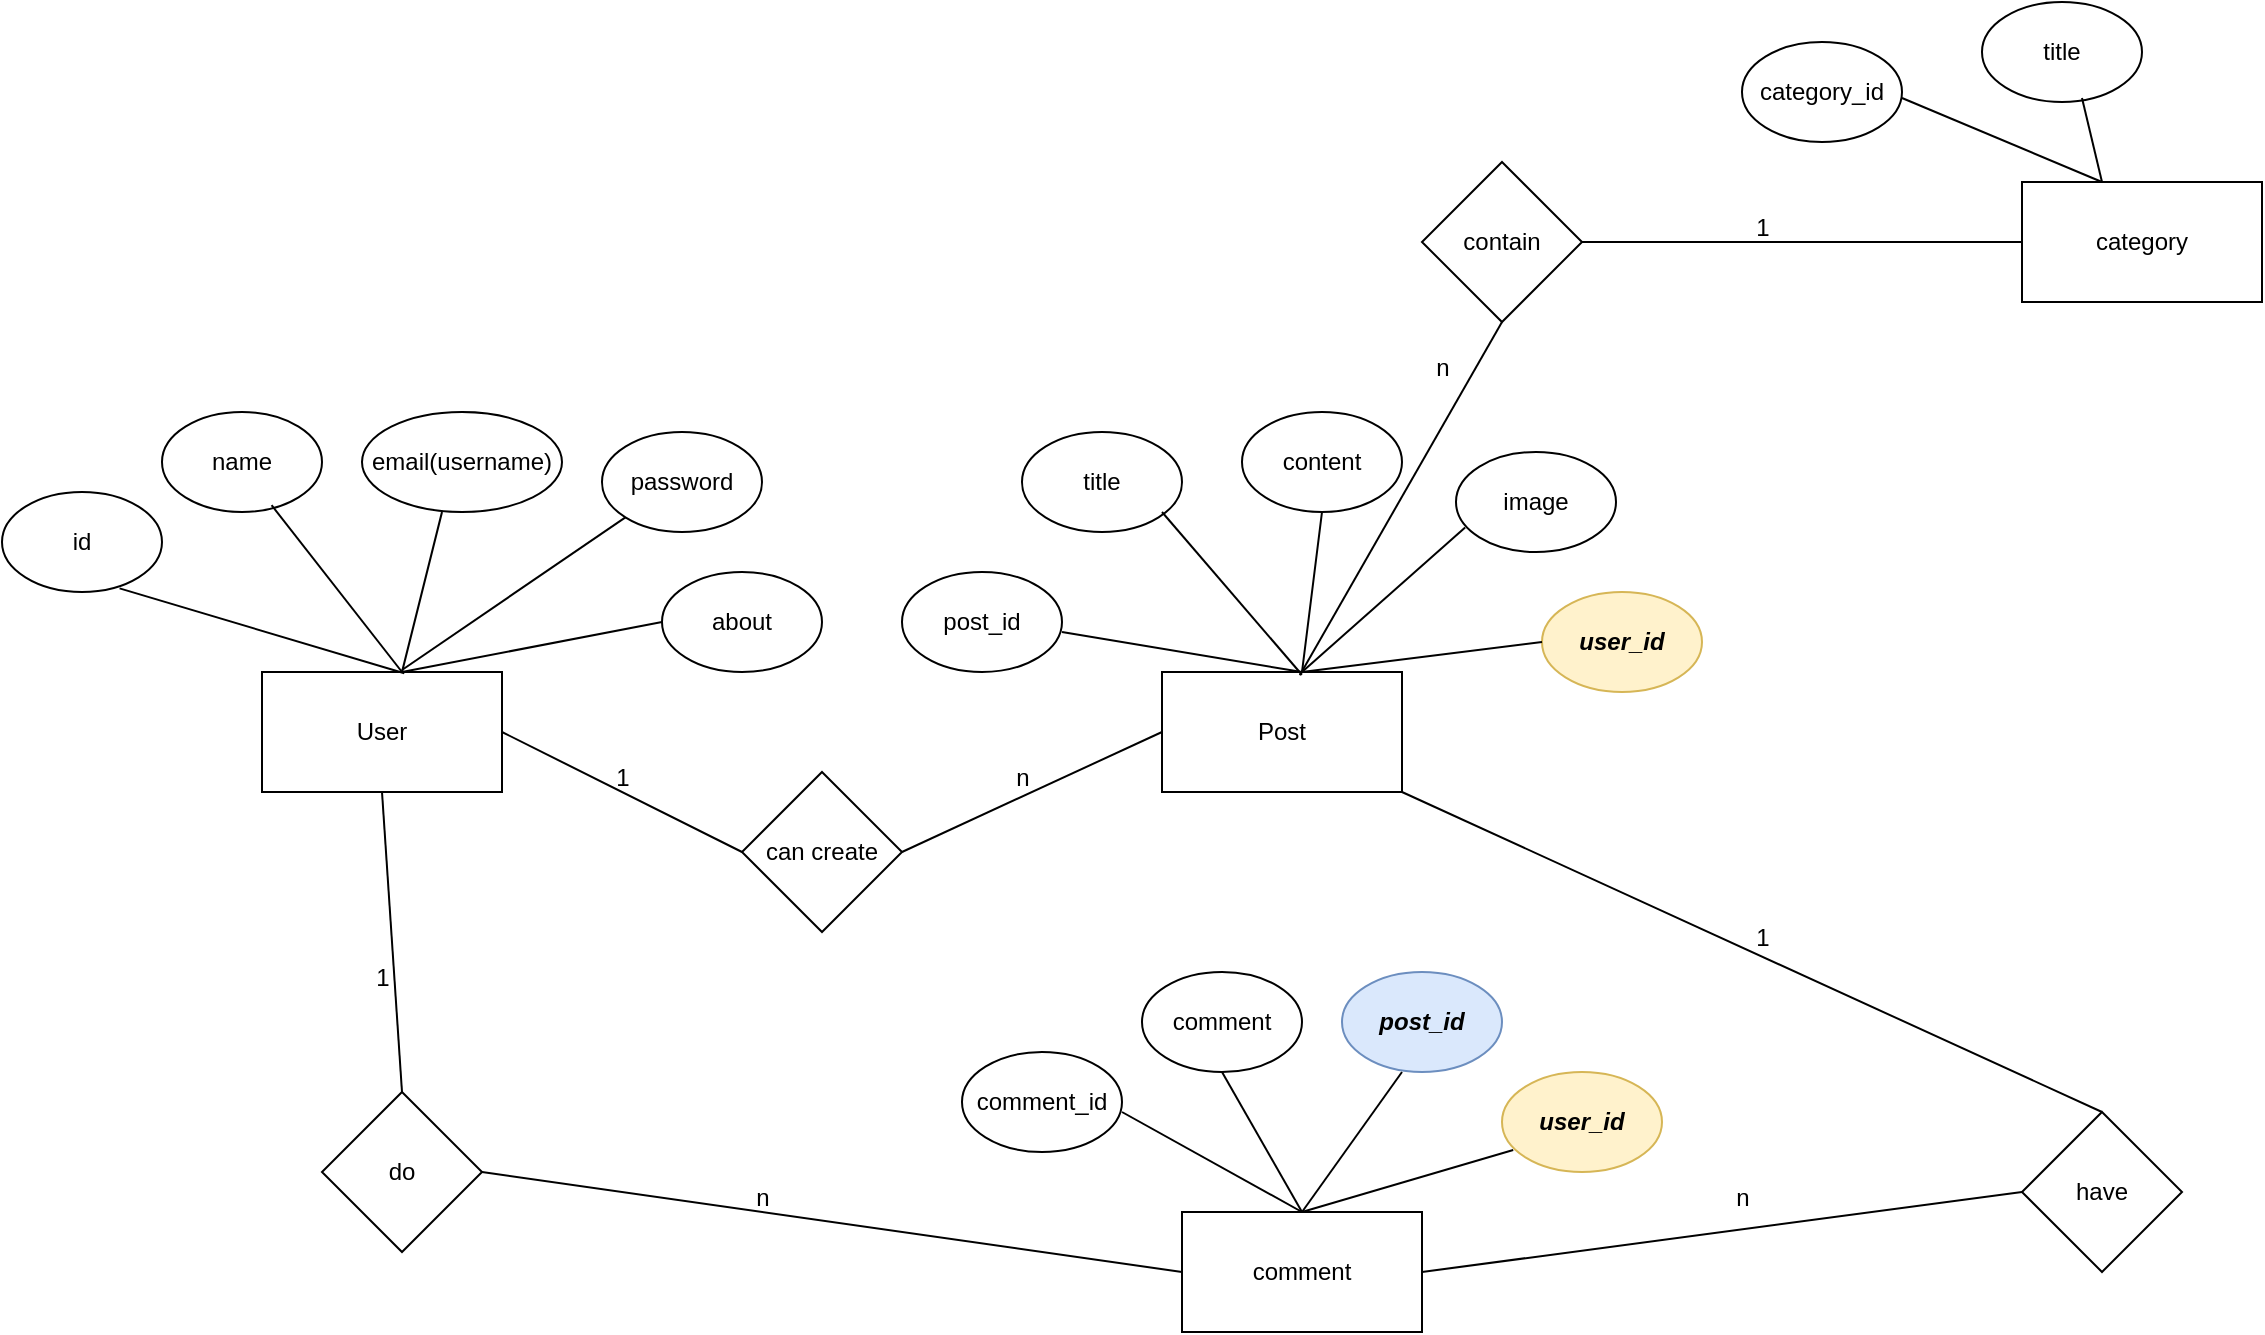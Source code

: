 <mxfile version="24.7.17">
  <diagram name="Page-1" id="LAYQHgTeT_tCelBYdheY">
    <mxGraphModel dx="1461" dy="655" grid="1" gridSize="10" guides="1" tooltips="1" connect="1" arrows="1" fold="1" page="1" pageScale="1" pageWidth="827" pageHeight="1169" math="0" shadow="0">
      <root>
        <mxCell id="0" />
        <mxCell id="1" parent="0" />
        <mxCell id="xQ73zjFwuFvPvBvIAKrV-1" value="User" style="rounded=0;whiteSpace=wrap;html=1;" vertex="1" parent="1">
          <mxGeometry x="150" y="445" width="120" height="60" as="geometry" />
        </mxCell>
        <mxCell id="xQ73zjFwuFvPvBvIAKrV-2" value="id" style="ellipse;whiteSpace=wrap;html=1;" vertex="1" parent="1">
          <mxGeometry x="20" y="355" width="80" height="50" as="geometry" />
        </mxCell>
        <mxCell id="xQ73zjFwuFvPvBvIAKrV-4" value="name" style="ellipse;whiteSpace=wrap;html=1;" vertex="1" parent="1">
          <mxGeometry x="100" y="315" width="80" height="50" as="geometry" />
        </mxCell>
        <mxCell id="xQ73zjFwuFvPvBvIAKrV-5" value="email(username)" style="ellipse;whiteSpace=wrap;html=1;" vertex="1" parent="1">
          <mxGeometry x="200" y="315" width="100" height="50" as="geometry" />
        </mxCell>
        <mxCell id="xQ73zjFwuFvPvBvIAKrV-6" value="password" style="ellipse;whiteSpace=wrap;html=1;" vertex="1" parent="1">
          <mxGeometry x="320" y="325" width="80" height="50" as="geometry" />
        </mxCell>
        <mxCell id="xQ73zjFwuFvPvBvIAKrV-7" value="about" style="ellipse;whiteSpace=wrap;html=1;" vertex="1" parent="1">
          <mxGeometry x="350" y="395" width="80" height="50" as="geometry" />
        </mxCell>
        <mxCell id="xQ73zjFwuFvPvBvIAKrV-11" value="" style="endArrow=none;html=1;rounded=0;entryX=0;entryY=1;entryDx=0;entryDy=0;" edge="1" parent="1" target="xQ73zjFwuFvPvBvIAKrV-6">
          <mxGeometry width="50" height="50" relative="1" as="geometry">
            <mxPoint x="220" y="444" as="sourcePoint" />
            <mxPoint x="310" y="395" as="targetPoint" />
          </mxGeometry>
        </mxCell>
        <mxCell id="xQ73zjFwuFvPvBvIAKrV-12" value="" style="endArrow=none;html=1;rounded=0;entryX=0.4;entryY=1;entryDx=0;entryDy=0;entryPerimeter=0;" edge="1" parent="1" target="xQ73zjFwuFvPvBvIAKrV-5">
          <mxGeometry width="50" height="50" relative="1" as="geometry">
            <mxPoint x="220" y="445" as="sourcePoint" />
            <mxPoint x="270" y="395" as="targetPoint" />
          </mxGeometry>
        </mxCell>
        <mxCell id="xQ73zjFwuFvPvBvIAKrV-14" value="" style="endArrow=none;html=1;rounded=0;entryX=0;entryY=0.5;entryDx=0;entryDy=0;" edge="1" parent="1" target="xQ73zjFwuFvPvBvIAKrV-7">
          <mxGeometry width="50" height="50" relative="1" as="geometry">
            <mxPoint x="220" y="445" as="sourcePoint" />
            <mxPoint x="270" y="395" as="targetPoint" />
          </mxGeometry>
        </mxCell>
        <mxCell id="xQ73zjFwuFvPvBvIAKrV-15" value="" style="endArrow=none;html=1;rounded=0;entryX=0.685;entryY=0.932;entryDx=0;entryDy=0;entryPerimeter=0;" edge="1" parent="1" target="xQ73zjFwuFvPvBvIAKrV-4">
          <mxGeometry width="50" height="50" relative="1" as="geometry">
            <mxPoint x="220" y="445" as="sourcePoint" />
            <mxPoint x="160" y="365" as="targetPoint" />
          </mxGeometry>
        </mxCell>
        <mxCell id="xQ73zjFwuFvPvBvIAKrV-16" value="" style="endArrow=none;html=1;rounded=0;entryX=0.593;entryY=0.01;entryDx=0;entryDy=0;entryPerimeter=0;exitX=0.735;exitY=0.964;exitDx=0;exitDy=0;exitPerimeter=0;" edge="1" parent="1" source="xQ73zjFwuFvPvBvIAKrV-2" target="xQ73zjFwuFvPvBvIAKrV-1">
          <mxGeometry width="50" height="50" relative="1" as="geometry">
            <mxPoint x="20" y="455" as="sourcePoint" />
            <mxPoint x="70" y="405" as="targetPoint" />
          </mxGeometry>
        </mxCell>
        <mxCell id="xQ73zjFwuFvPvBvIAKrV-17" value="Post" style="rounded=0;whiteSpace=wrap;html=1;" vertex="1" parent="1">
          <mxGeometry x="600" y="445" width="120" height="60" as="geometry" />
        </mxCell>
        <mxCell id="xQ73zjFwuFvPvBvIAKrV-18" value="post_id" style="ellipse;whiteSpace=wrap;html=1;" vertex="1" parent="1">
          <mxGeometry x="470" y="395" width="80" height="50" as="geometry" />
        </mxCell>
        <mxCell id="xQ73zjFwuFvPvBvIAKrV-19" value="title" style="ellipse;whiteSpace=wrap;html=1;" vertex="1" parent="1">
          <mxGeometry x="530" y="325" width="80" height="50" as="geometry" />
        </mxCell>
        <mxCell id="xQ73zjFwuFvPvBvIAKrV-20" value="&lt;b&gt;&lt;i&gt;user_id&lt;/i&gt;&lt;/b&gt;" style="ellipse;whiteSpace=wrap;html=1;fillColor=#fff2cc;strokeColor=#d6b656;" vertex="1" parent="1">
          <mxGeometry x="790" y="405" width="80" height="50" as="geometry" />
        </mxCell>
        <mxCell id="xQ73zjFwuFvPvBvIAKrV-21" value="image" style="ellipse;whiteSpace=wrap;html=1;" vertex="1" parent="1">
          <mxGeometry x="747" y="335" width="80" height="50" as="geometry" />
        </mxCell>
        <mxCell id="xQ73zjFwuFvPvBvIAKrV-22" value="content" style="ellipse;whiteSpace=wrap;html=1;" vertex="1" parent="1">
          <mxGeometry x="640" y="315" width="80" height="50" as="geometry" />
        </mxCell>
        <mxCell id="xQ73zjFwuFvPvBvIAKrV-24" value="" style="endArrow=none;html=1;rounded=0;entryX=0.5;entryY=1;entryDx=0;entryDy=0;" edge="1" parent="1" target="xQ73zjFwuFvPvBvIAKrV-22">
          <mxGeometry width="50" height="50" relative="1" as="geometry">
            <mxPoint x="670" y="445" as="sourcePoint" />
            <mxPoint x="720" y="395" as="targetPoint" />
            <Array as="points" />
          </mxGeometry>
        </mxCell>
        <mxCell id="xQ73zjFwuFvPvBvIAKrV-25" value="" style="endArrow=none;html=1;rounded=0;entryX=0.057;entryY=0.756;entryDx=0;entryDy=0;entryPerimeter=0;" edge="1" parent="1" target="xQ73zjFwuFvPvBvIAKrV-21">
          <mxGeometry width="50" height="50" relative="1" as="geometry">
            <mxPoint x="670" y="445" as="sourcePoint" />
            <mxPoint x="720" y="395" as="targetPoint" />
          </mxGeometry>
        </mxCell>
        <mxCell id="xQ73zjFwuFvPvBvIAKrV-26" value="" style="endArrow=none;html=1;rounded=0;entryX=0;entryY=0.5;entryDx=0;entryDy=0;" edge="1" parent="1" target="xQ73zjFwuFvPvBvIAKrV-20">
          <mxGeometry width="50" height="50" relative="1" as="geometry">
            <mxPoint x="670" y="445" as="sourcePoint" />
            <mxPoint x="720" y="395" as="targetPoint" />
          </mxGeometry>
        </mxCell>
        <mxCell id="xQ73zjFwuFvPvBvIAKrV-27" value="" style="endArrow=none;html=1;rounded=0;exitX=0.583;exitY=0.023;exitDx=0;exitDy=0;exitPerimeter=0;" edge="1" parent="1" source="xQ73zjFwuFvPvBvIAKrV-17">
          <mxGeometry width="50" height="50" relative="1" as="geometry">
            <mxPoint x="550" y="415" as="sourcePoint" />
            <mxPoint x="600" y="365" as="targetPoint" />
          </mxGeometry>
        </mxCell>
        <mxCell id="xQ73zjFwuFvPvBvIAKrV-29" value="" style="endArrow=none;html=1;rounded=0;" edge="1" parent="1">
          <mxGeometry width="50" height="50" relative="1" as="geometry">
            <mxPoint x="550" y="425" as="sourcePoint" />
            <mxPoint x="670" y="445" as="targetPoint" />
          </mxGeometry>
        </mxCell>
        <mxCell id="xQ73zjFwuFvPvBvIAKrV-30" value="can create" style="rhombus;whiteSpace=wrap;html=1;" vertex="1" parent="1">
          <mxGeometry x="390" y="495" width="80" height="80" as="geometry" />
        </mxCell>
        <mxCell id="xQ73zjFwuFvPvBvIAKrV-31" value="" style="endArrow=none;html=1;rounded=0;entryX=0;entryY=0.5;entryDx=0;entryDy=0;" edge="1" parent="1" target="xQ73zjFwuFvPvBvIAKrV-17">
          <mxGeometry width="50" height="50" relative="1" as="geometry">
            <mxPoint x="470" y="535" as="sourcePoint" />
            <mxPoint x="520" y="485" as="targetPoint" />
          </mxGeometry>
        </mxCell>
        <mxCell id="xQ73zjFwuFvPvBvIAKrV-32" value="" style="endArrow=none;html=1;rounded=0;exitX=1;exitY=0.5;exitDx=0;exitDy=0;" edge="1" parent="1" source="xQ73zjFwuFvPvBvIAKrV-1">
          <mxGeometry width="50" height="50" relative="1" as="geometry">
            <mxPoint x="340" y="585" as="sourcePoint" />
            <mxPoint x="390" y="535" as="targetPoint" />
          </mxGeometry>
        </mxCell>
        <mxCell id="xQ73zjFwuFvPvBvIAKrV-33" value="1" style="text;html=1;align=center;verticalAlign=middle;resizable=0;points=[];autosize=1;strokeColor=none;fillColor=none;" vertex="1" parent="1">
          <mxGeometry x="315" y="483" width="30" height="30" as="geometry" />
        </mxCell>
        <mxCell id="xQ73zjFwuFvPvBvIAKrV-34" value="n" style="text;html=1;align=center;verticalAlign=middle;resizable=0;points=[];autosize=1;strokeColor=none;fillColor=none;" vertex="1" parent="1">
          <mxGeometry x="515" y="483" width="30" height="30" as="geometry" />
        </mxCell>
        <mxCell id="xQ73zjFwuFvPvBvIAKrV-35" value="comment" style="rounded=0;whiteSpace=wrap;html=1;" vertex="1" parent="1">
          <mxGeometry x="610" y="715" width="120" height="60" as="geometry" />
        </mxCell>
        <mxCell id="xQ73zjFwuFvPvBvIAKrV-36" value="comment_id" style="ellipse;whiteSpace=wrap;html=1;" vertex="1" parent="1">
          <mxGeometry x="500" y="635" width="80" height="50" as="geometry" />
        </mxCell>
        <mxCell id="xQ73zjFwuFvPvBvIAKrV-37" value="comment" style="ellipse;whiteSpace=wrap;html=1;" vertex="1" parent="1">
          <mxGeometry x="590" y="595" width="80" height="50" as="geometry" />
        </mxCell>
        <mxCell id="xQ73zjFwuFvPvBvIAKrV-38" value="&lt;b&gt;&lt;i&gt;post_id&lt;/i&gt;&lt;/b&gt;" style="ellipse;whiteSpace=wrap;html=1;fillColor=#dae8fc;strokeColor=#6c8ebf;" vertex="1" parent="1">
          <mxGeometry x="690" y="595" width="80" height="50" as="geometry" />
        </mxCell>
        <mxCell id="xQ73zjFwuFvPvBvIAKrV-39" value="&lt;b&gt;&lt;i&gt;user_id&lt;/i&gt;&lt;/b&gt;" style="ellipse;whiteSpace=wrap;html=1;fillColor=#fff2cc;strokeColor=#d6b656;" vertex="1" parent="1">
          <mxGeometry x="770" y="645" width="80" height="50" as="geometry" />
        </mxCell>
        <mxCell id="xQ73zjFwuFvPvBvIAKrV-40" value="" style="endArrow=none;html=1;rounded=0;entryX=0.07;entryY=0.78;entryDx=0;entryDy=0;entryPerimeter=0;" edge="1" parent="1" target="xQ73zjFwuFvPvBvIAKrV-39">
          <mxGeometry width="50" height="50" relative="1" as="geometry">
            <mxPoint x="670" y="715" as="sourcePoint" />
            <mxPoint x="720" y="665" as="targetPoint" />
          </mxGeometry>
        </mxCell>
        <mxCell id="xQ73zjFwuFvPvBvIAKrV-41" value="" style="endArrow=none;html=1;rounded=0;entryX=0.07;entryY=0.78;entryDx=0;entryDy=0;entryPerimeter=0;exitX=0.5;exitY=0;exitDx=0;exitDy=0;" edge="1" parent="1" source="xQ73zjFwuFvPvBvIAKrV-35">
          <mxGeometry width="50" height="50" relative="1" as="geometry">
            <mxPoint x="614" y="676" as="sourcePoint" />
            <mxPoint x="720" y="645" as="targetPoint" />
          </mxGeometry>
        </mxCell>
        <mxCell id="xQ73zjFwuFvPvBvIAKrV-42" value="" style="endArrow=none;html=1;rounded=0;entryX=0.07;entryY=0.78;entryDx=0;entryDy=0;entryPerimeter=0;exitX=0.5;exitY=0;exitDx=0;exitDy=0;" edge="1" parent="1" source="xQ73zjFwuFvPvBvIAKrV-35">
          <mxGeometry width="50" height="50" relative="1" as="geometry">
            <mxPoint x="580" y="715" as="sourcePoint" />
            <mxPoint x="630" y="645" as="targetPoint" />
          </mxGeometry>
        </mxCell>
        <mxCell id="xQ73zjFwuFvPvBvIAKrV-43" value="" style="endArrow=none;html=1;rounded=0;entryX=0.07;entryY=0.78;entryDx=0;entryDy=0;entryPerimeter=0;exitX=0.5;exitY=0;exitDx=0;exitDy=0;" edge="1" parent="1" source="xQ73zjFwuFvPvBvIAKrV-35">
          <mxGeometry width="50" height="50" relative="1" as="geometry">
            <mxPoint x="620" y="735" as="sourcePoint" />
            <mxPoint x="580" y="665" as="targetPoint" />
          </mxGeometry>
        </mxCell>
        <mxCell id="xQ73zjFwuFvPvBvIAKrV-44" value="do" style="rhombus;whiteSpace=wrap;html=1;" vertex="1" parent="1">
          <mxGeometry x="180" y="655" width="80" height="80" as="geometry" />
        </mxCell>
        <mxCell id="xQ73zjFwuFvPvBvIAKrV-45" value="" style="endArrow=none;html=1;rounded=0;entryX=0.5;entryY=1;entryDx=0;entryDy=0;" edge="1" parent="1" target="xQ73zjFwuFvPvBvIAKrV-1">
          <mxGeometry width="50" height="50" relative="1" as="geometry">
            <mxPoint x="220" y="655" as="sourcePoint" />
            <mxPoint x="270" y="605" as="targetPoint" />
          </mxGeometry>
        </mxCell>
        <mxCell id="xQ73zjFwuFvPvBvIAKrV-46" value="" style="endArrow=none;html=1;rounded=0;entryX=0;entryY=0.5;entryDx=0;entryDy=0;" edge="1" parent="1" target="xQ73zjFwuFvPvBvIAKrV-35">
          <mxGeometry width="50" height="50" relative="1" as="geometry">
            <mxPoint x="260" y="695" as="sourcePoint" />
            <mxPoint x="310" y="645" as="targetPoint" />
          </mxGeometry>
        </mxCell>
        <mxCell id="xQ73zjFwuFvPvBvIAKrV-47" value="1" style="text;html=1;align=center;verticalAlign=middle;resizable=0;points=[];autosize=1;strokeColor=none;fillColor=none;" vertex="1" parent="1">
          <mxGeometry x="195" y="583" width="30" height="30" as="geometry" />
        </mxCell>
        <mxCell id="xQ73zjFwuFvPvBvIAKrV-48" value="n" style="text;html=1;align=center;verticalAlign=middle;resizable=0;points=[];autosize=1;strokeColor=none;fillColor=none;" vertex="1" parent="1">
          <mxGeometry x="385" y="693" width="30" height="30" as="geometry" />
        </mxCell>
        <mxCell id="xQ73zjFwuFvPvBvIAKrV-49" value="have" style="rhombus;whiteSpace=wrap;html=1;" vertex="1" parent="1">
          <mxGeometry x="1030" y="665" width="80" height="80" as="geometry" />
        </mxCell>
        <mxCell id="xQ73zjFwuFvPvBvIAKrV-50" value="" style="endArrow=none;html=1;rounded=0;entryX=1;entryY=1;entryDx=0;entryDy=0;exitX=0.5;exitY=0;exitDx=0;exitDy=0;" edge="1" parent="1" source="xQ73zjFwuFvPvBvIAKrV-49" target="xQ73zjFwuFvPvBvIAKrV-17">
          <mxGeometry width="50" height="50" relative="1" as="geometry">
            <mxPoint x="1060" y="675" as="sourcePoint" />
            <mxPoint x="1110" y="625" as="targetPoint" />
          </mxGeometry>
        </mxCell>
        <mxCell id="xQ73zjFwuFvPvBvIAKrV-51" value="" style="endArrow=none;html=1;rounded=0;exitX=1;exitY=0.5;exitDx=0;exitDy=0;" edge="1" parent="1" source="xQ73zjFwuFvPvBvIAKrV-35">
          <mxGeometry width="50" height="50" relative="1" as="geometry">
            <mxPoint x="980" y="755" as="sourcePoint" />
            <mxPoint x="1030" y="705" as="targetPoint" />
          </mxGeometry>
        </mxCell>
        <mxCell id="xQ73zjFwuFvPvBvIAKrV-52" value="1" style="text;html=1;align=center;verticalAlign=middle;resizable=0;points=[];autosize=1;strokeColor=none;fillColor=none;" vertex="1" parent="1">
          <mxGeometry x="885" y="563" width="30" height="30" as="geometry" />
        </mxCell>
        <mxCell id="xQ73zjFwuFvPvBvIAKrV-54" value="n" style="text;html=1;align=center;verticalAlign=middle;resizable=0;points=[];autosize=1;strokeColor=none;fillColor=none;" vertex="1" parent="1">
          <mxGeometry x="875" y="693" width="30" height="30" as="geometry" />
        </mxCell>
        <mxCell id="xQ73zjFwuFvPvBvIAKrV-55" value="category" style="rounded=0;whiteSpace=wrap;html=1;" vertex="1" parent="1">
          <mxGeometry x="1030" y="200" width="120" height="60" as="geometry" />
        </mxCell>
        <mxCell id="xQ73zjFwuFvPvBvIAKrV-56" value="category_id" style="ellipse;whiteSpace=wrap;html=1;" vertex="1" parent="1">
          <mxGeometry x="890" y="130" width="80" height="50" as="geometry" />
        </mxCell>
        <mxCell id="xQ73zjFwuFvPvBvIAKrV-57" value="title" style="ellipse;whiteSpace=wrap;html=1;" vertex="1" parent="1">
          <mxGeometry x="1010" y="110" width="80" height="50" as="geometry" />
        </mxCell>
        <mxCell id="xQ73zjFwuFvPvBvIAKrV-58" value="contain" style="rhombus;whiteSpace=wrap;html=1;" vertex="1" parent="1">
          <mxGeometry x="730" y="190" width="80" height="80" as="geometry" />
        </mxCell>
        <mxCell id="xQ73zjFwuFvPvBvIAKrV-59" value="" style="endArrow=none;html=1;rounded=0;entryX=0;entryY=0.5;entryDx=0;entryDy=0;" edge="1" parent="1" target="xQ73zjFwuFvPvBvIAKrV-55">
          <mxGeometry width="50" height="50" relative="1" as="geometry">
            <mxPoint x="810" y="230" as="sourcePoint" />
            <mxPoint x="860" y="180" as="targetPoint" />
          </mxGeometry>
        </mxCell>
        <mxCell id="xQ73zjFwuFvPvBvIAKrV-60" value="" style="endArrow=none;html=1;rounded=0;exitX=0.574;exitY=0.027;exitDx=0;exitDy=0;exitPerimeter=0;" edge="1" parent="1" source="xQ73zjFwuFvPvBvIAKrV-17">
          <mxGeometry width="50" height="50" relative="1" as="geometry">
            <mxPoint x="720" y="320" as="sourcePoint" />
            <mxPoint x="770" y="270" as="targetPoint" />
          </mxGeometry>
        </mxCell>
        <mxCell id="xQ73zjFwuFvPvBvIAKrV-62" value="1" style="text;html=1;align=center;verticalAlign=middle;resizable=0;points=[];autosize=1;strokeColor=none;fillColor=none;" vertex="1" parent="1">
          <mxGeometry x="885" y="208" width="30" height="30" as="geometry" />
        </mxCell>
        <mxCell id="xQ73zjFwuFvPvBvIAKrV-64" value="n" style="text;html=1;align=center;verticalAlign=middle;resizable=0;points=[];autosize=1;strokeColor=none;fillColor=none;" vertex="1" parent="1">
          <mxGeometry x="725" y="278" width="30" height="30" as="geometry" />
        </mxCell>
        <mxCell id="xQ73zjFwuFvPvBvIAKrV-67" value="" style="endArrow=none;html=1;rounded=0;" edge="1" parent="1">
          <mxGeometry width="50" height="50" relative="1" as="geometry">
            <mxPoint x="1070" y="200" as="sourcePoint" />
            <mxPoint x="970" y="158" as="targetPoint" />
          </mxGeometry>
        </mxCell>
        <mxCell id="xQ73zjFwuFvPvBvIAKrV-68" value="" style="endArrow=none;html=1;rounded=0;" edge="1" parent="1">
          <mxGeometry width="50" height="50" relative="1" as="geometry">
            <mxPoint x="1070" y="200" as="sourcePoint" />
            <mxPoint x="1060" y="158" as="targetPoint" />
          </mxGeometry>
        </mxCell>
      </root>
    </mxGraphModel>
  </diagram>
</mxfile>
